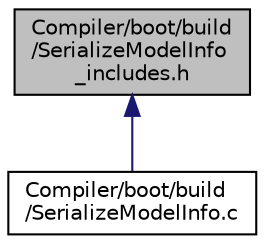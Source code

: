 digraph "Compiler/boot/build/SerializeModelInfo_includes.h"
{
  edge [fontname="Helvetica",fontsize="10",labelfontname="Helvetica",labelfontsize="10"];
  node [fontname="Helvetica",fontsize="10",shape=record];
  Node21 [label="Compiler/boot/build\l/SerializeModelInfo\l_includes.h",height=0.2,width=0.4,color="black", fillcolor="grey75", style="filled", fontcolor="black"];
  Node21 -> Node22 [dir="back",color="midnightblue",fontsize="10",style="solid",fontname="Helvetica"];
  Node22 [label="Compiler/boot/build\l/SerializeModelInfo.c",height=0.2,width=0.4,color="black", fillcolor="white", style="filled",URL="$d6/d94/_serialize_model_info_8c.html"];
}
